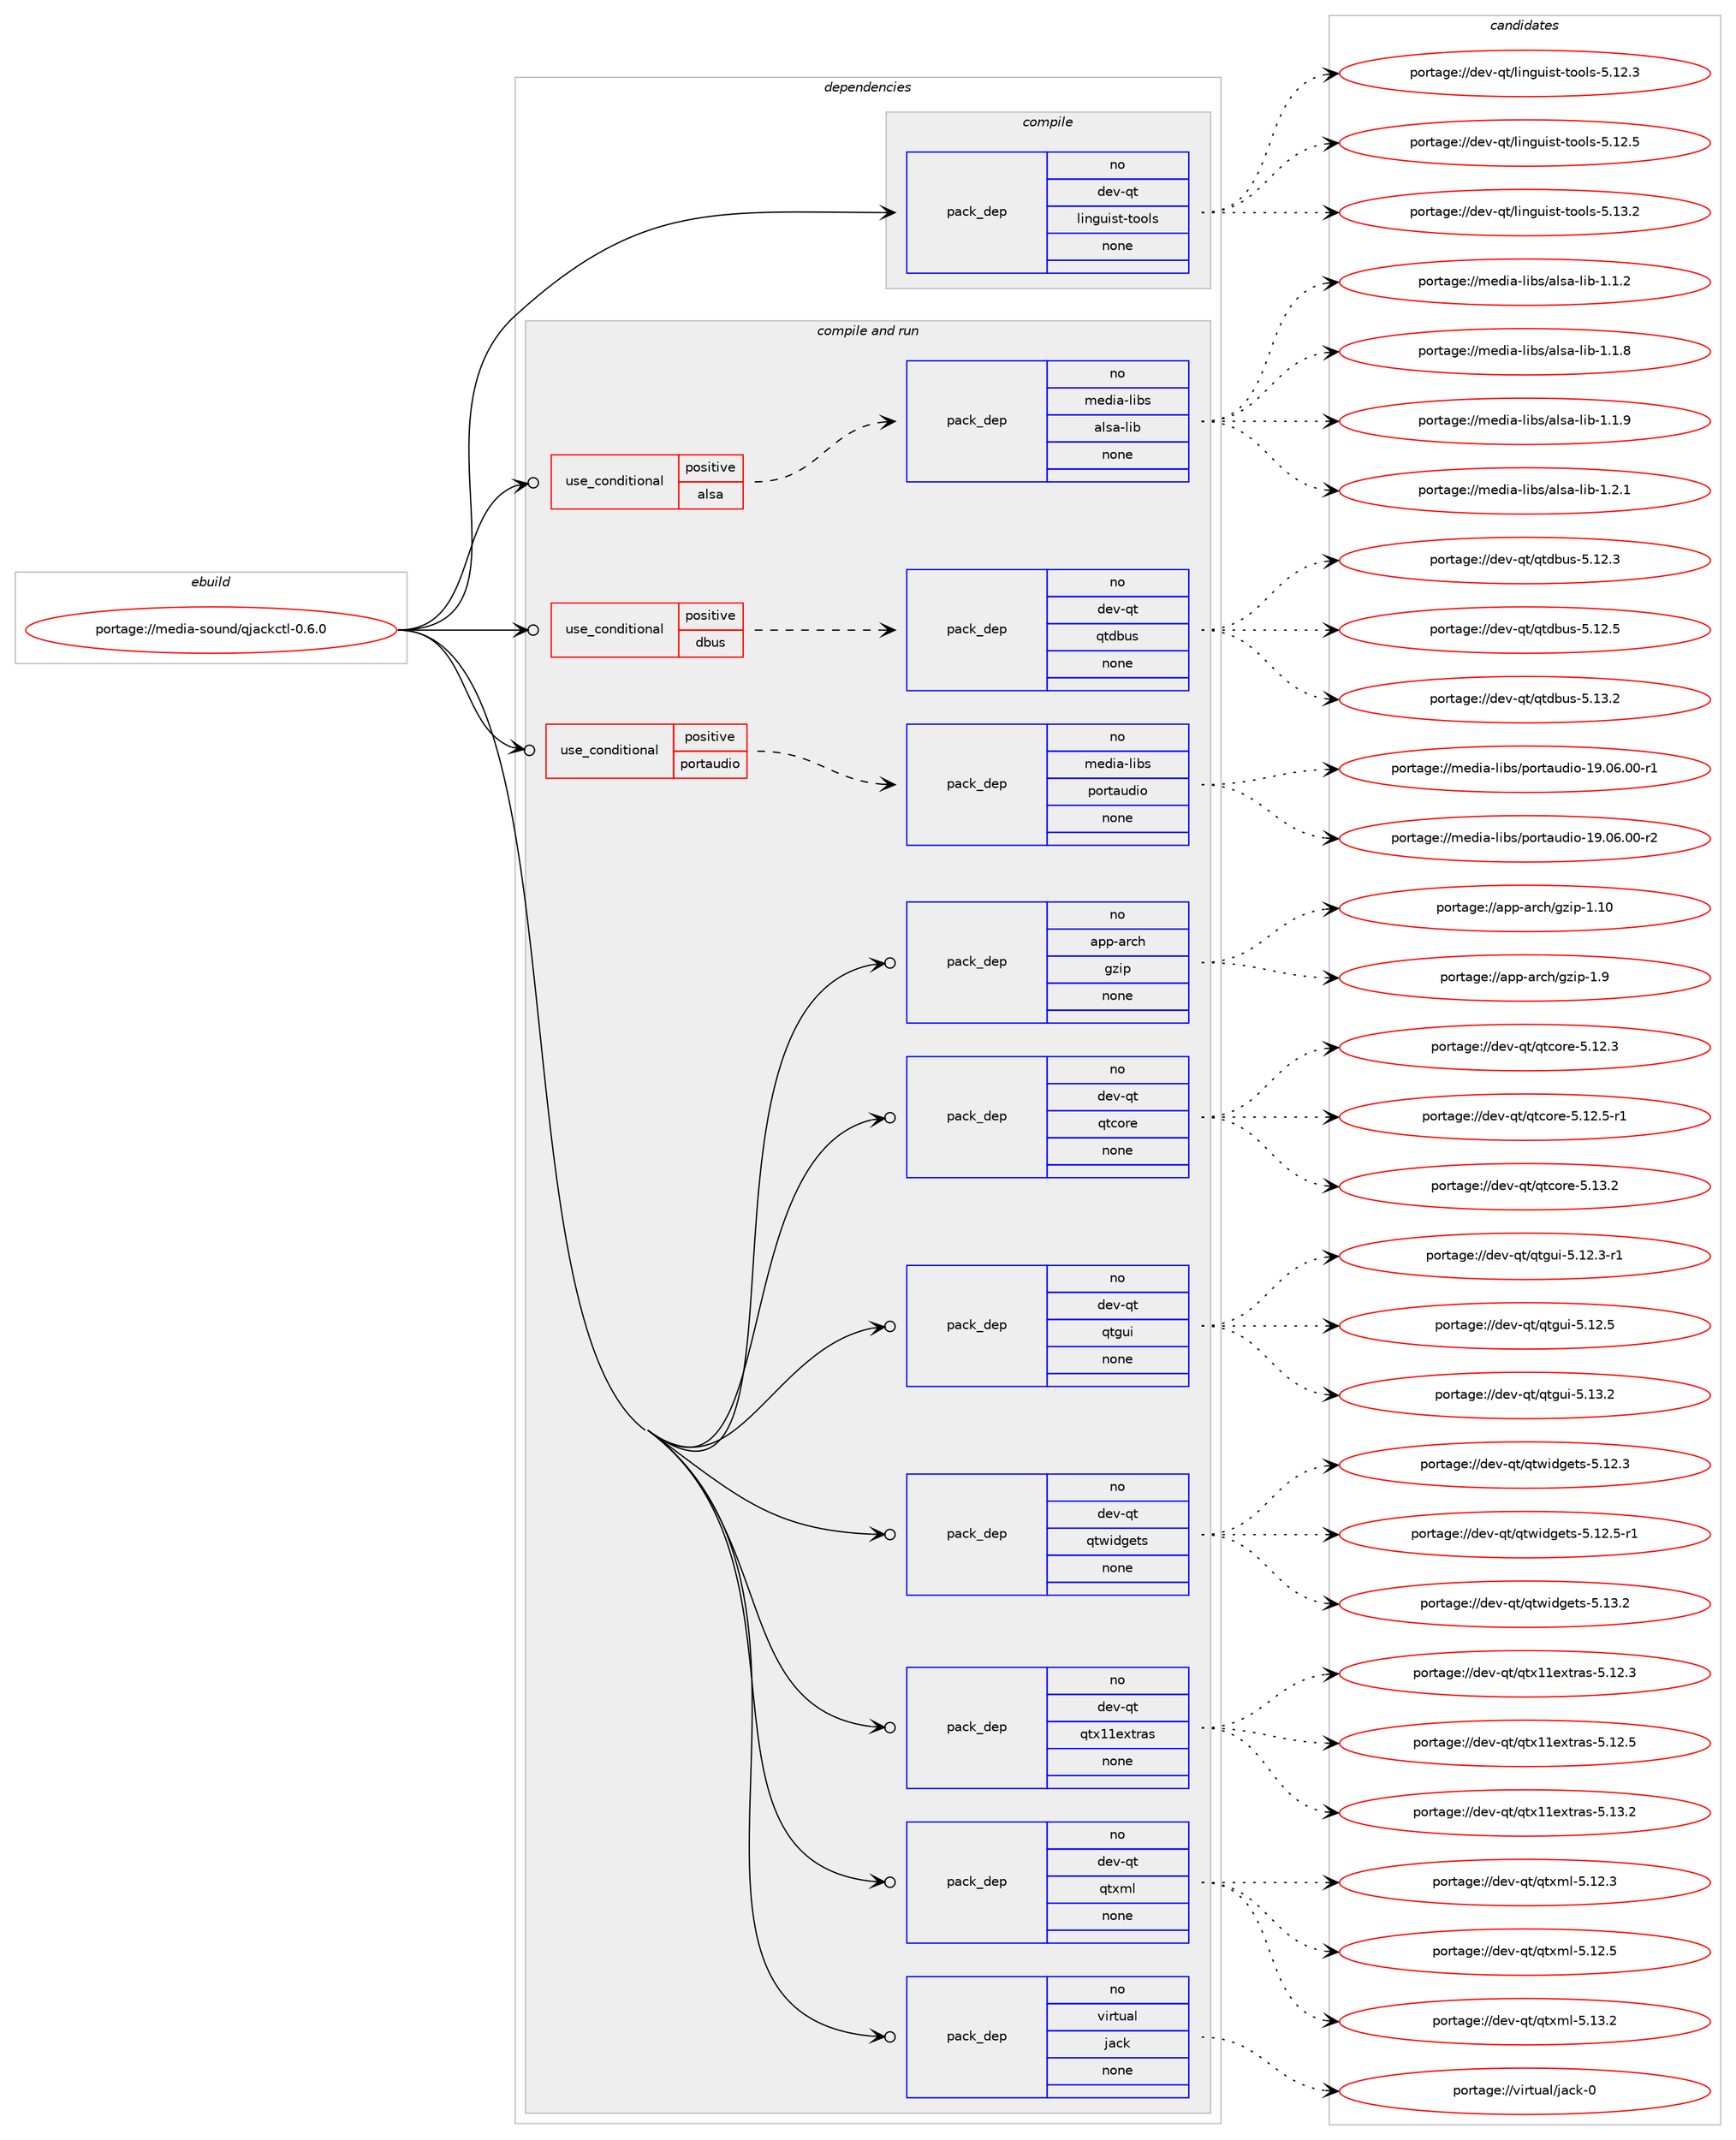 digraph prolog {

# *************
# Graph options
# *************

newrank=true;
concentrate=true;
compound=true;
graph [rankdir=LR,fontname=Helvetica,fontsize=10,ranksep=1.5];#, ranksep=2.5, nodesep=0.2];
edge  [arrowhead=vee];
node  [fontname=Helvetica,fontsize=10];

# **********
# The ebuild
# **********

subgraph cluster_leftcol {
color=gray;
rank=same;
label=<<i>ebuild</i>>;
id [label="portage://media-sound/qjackctl-0.6.0", color=red, width=4, href="../media-sound/qjackctl-0.6.0.svg"];
}

# ****************
# The dependencies
# ****************

subgraph cluster_midcol {
color=gray;
label=<<i>dependencies</i>>;
subgraph cluster_compile {
fillcolor="#eeeeee";
style=filled;
label=<<i>compile</i>>;
subgraph pack246612 {
dependency335479 [label=<<TABLE BORDER="0" CELLBORDER="1" CELLSPACING="0" CELLPADDING="4" WIDTH="220"><TR><TD ROWSPAN="6" CELLPADDING="30">pack_dep</TD></TR><TR><TD WIDTH="110">no</TD></TR><TR><TD>dev-qt</TD></TR><TR><TD>linguist-tools</TD></TR><TR><TD>none</TD></TR><TR><TD></TD></TR></TABLE>>, shape=none, color=blue];
}
id:e -> dependency335479:w [weight=20,style="solid",arrowhead="vee"];
}
subgraph cluster_compileandrun {
fillcolor="#eeeeee";
style=filled;
label=<<i>compile and run</i>>;
subgraph cond83355 {
dependency335480 [label=<<TABLE BORDER="0" CELLBORDER="1" CELLSPACING="0" CELLPADDING="4"><TR><TD ROWSPAN="3" CELLPADDING="10">use_conditional</TD></TR><TR><TD>positive</TD></TR><TR><TD>alsa</TD></TR></TABLE>>, shape=none, color=red];
subgraph pack246613 {
dependency335481 [label=<<TABLE BORDER="0" CELLBORDER="1" CELLSPACING="0" CELLPADDING="4" WIDTH="220"><TR><TD ROWSPAN="6" CELLPADDING="30">pack_dep</TD></TR><TR><TD WIDTH="110">no</TD></TR><TR><TD>media-libs</TD></TR><TR><TD>alsa-lib</TD></TR><TR><TD>none</TD></TR><TR><TD></TD></TR></TABLE>>, shape=none, color=blue];
}
dependency335480:e -> dependency335481:w [weight=20,style="dashed",arrowhead="vee"];
}
id:e -> dependency335480:w [weight=20,style="solid",arrowhead="odotvee"];
subgraph cond83356 {
dependency335482 [label=<<TABLE BORDER="0" CELLBORDER="1" CELLSPACING="0" CELLPADDING="4"><TR><TD ROWSPAN="3" CELLPADDING="10">use_conditional</TD></TR><TR><TD>positive</TD></TR><TR><TD>dbus</TD></TR></TABLE>>, shape=none, color=red];
subgraph pack246614 {
dependency335483 [label=<<TABLE BORDER="0" CELLBORDER="1" CELLSPACING="0" CELLPADDING="4" WIDTH="220"><TR><TD ROWSPAN="6" CELLPADDING="30">pack_dep</TD></TR><TR><TD WIDTH="110">no</TD></TR><TR><TD>dev-qt</TD></TR><TR><TD>qtdbus</TD></TR><TR><TD>none</TD></TR><TR><TD></TD></TR></TABLE>>, shape=none, color=blue];
}
dependency335482:e -> dependency335483:w [weight=20,style="dashed",arrowhead="vee"];
}
id:e -> dependency335482:w [weight=20,style="solid",arrowhead="odotvee"];
subgraph cond83357 {
dependency335484 [label=<<TABLE BORDER="0" CELLBORDER="1" CELLSPACING="0" CELLPADDING="4"><TR><TD ROWSPAN="3" CELLPADDING="10">use_conditional</TD></TR><TR><TD>positive</TD></TR><TR><TD>portaudio</TD></TR></TABLE>>, shape=none, color=red];
subgraph pack246615 {
dependency335485 [label=<<TABLE BORDER="0" CELLBORDER="1" CELLSPACING="0" CELLPADDING="4" WIDTH="220"><TR><TD ROWSPAN="6" CELLPADDING="30">pack_dep</TD></TR><TR><TD WIDTH="110">no</TD></TR><TR><TD>media-libs</TD></TR><TR><TD>portaudio</TD></TR><TR><TD>none</TD></TR><TR><TD></TD></TR></TABLE>>, shape=none, color=blue];
}
dependency335484:e -> dependency335485:w [weight=20,style="dashed",arrowhead="vee"];
}
id:e -> dependency335484:w [weight=20,style="solid",arrowhead="odotvee"];
subgraph pack246616 {
dependency335486 [label=<<TABLE BORDER="0" CELLBORDER="1" CELLSPACING="0" CELLPADDING="4" WIDTH="220"><TR><TD ROWSPAN="6" CELLPADDING="30">pack_dep</TD></TR><TR><TD WIDTH="110">no</TD></TR><TR><TD>app-arch</TD></TR><TR><TD>gzip</TD></TR><TR><TD>none</TD></TR><TR><TD></TD></TR></TABLE>>, shape=none, color=blue];
}
id:e -> dependency335486:w [weight=20,style="solid",arrowhead="odotvee"];
subgraph pack246617 {
dependency335487 [label=<<TABLE BORDER="0" CELLBORDER="1" CELLSPACING="0" CELLPADDING="4" WIDTH="220"><TR><TD ROWSPAN="6" CELLPADDING="30">pack_dep</TD></TR><TR><TD WIDTH="110">no</TD></TR><TR><TD>dev-qt</TD></TR><TR><TD>qtcore</TD></TR><TR><TD>none</TD></TR><TR><TD></TD></TR></TABLE>>, shape=none, color=blue];
}
id:e -> dependency335487:w [weight=20,style="solid",arrowhead="odotvee"];
subgraph pack246618 {
dependency335488 [label=<<TABLE BORDER="0" CELLBORDER="1" CELLSPACING="0" CELLPADDING="4" WIDTH="220"><TR><TD ROWSPAN="6" CELLPADDING="30">pack_dep</TD></TR><TR><TD WIDTH="110">no</TD></TR><TR><TD>dev-qt</TD></TR><TR><TD>qtgui</TD></TR><TR><TD>none</TD></TR><TR><TD></TD></TR></TABLE>>, shape=none, color=blue];
}
id:e -> dependency335488:w [weight=20,style="solid",arrowhead="odotvee"];
subgraph pack246619 {
dependency335489 [label=<<TABLE BORDER="0" CELLBORDER="1" CELLSPACING="0" CELLPADDING="4" WIDTH="220"><TR><TD ROWSPAN="6" CELLPADDING="30">pack_dep</TD></TR><TR><TD WIDTH="110">no</TD></TR><TR><TD>dev-qt</TD></TR><TR><TD>qtwidgets</TD></TR><TR><TD>none</TD></TR><TR><TD></TD></TR></TABLE>>, shape=none, color=blue];
}
id:e -> dependency335489:w [weight=20,style="solid",arrowhead="odotvee"];
subgraph pack246620 {
dependency335490 [label=<<TABLE BORDER="0" CELLBORDER="1" CELLSPACING="0" CELLPADDING="4" WIDTH="220"><TR><TD ROWSPAN="6" CELLPADDING="30">pack_dep</TD></TR><TR><TD WIDTH="110">no</TD></TR><TR><TD>dev-qt</TD></TR><TR><TD>qtx11extras</TD></TR><TR><TD>none</TD></TR><TR><TD></TD></TR></TABLE>>, shape=none, color=blue];
}
id:e -> dependency335490:w [weight=20,style="solid",arrowhead="odotvee"];
subgraph pack246621 {
dependency335491 [label=<<TABLE BORDER="0" CELLBORDER="1" CELLSPACING="0" CELLPADDING="4" WIDTH="220"><TR><TD ROWSPAN="6" CELLPADDING="30">pack_dep</TD></TR><TR><TD WIDTH="110">no</TD></TR><TR><TD>dev-qt</TD></TR><TR><TD>qtxml</TD></TR><TR><TD>none</TD></TR><TR><TD></TD></TR></TABLE>>, shape=none, color=blue];
}
id:e -> dependency335491:w [weight=20,style="solid",arrowhead="odotvee"];
subgraph pack246622 {
dependency335492 [label=<<TABLE BORDER="0" CELLBORDER="1" CELLSPACING="0" CELLPADDING="4" WIDTH="220"><TR><TD ROWSPAN="6" CELLPADDING="30">pack_dep</TD></TR><TR><TD WIDTH="110">no</TD></TR><TR><TD>virtual</TD></TR><TR><TD>jack</TD></TR><TR><TD>none</TD></TR><TR><TD></TD></TR></TABLE>>, shape=none, color=blue];
}
id:e -> dependency335492:w [weight=20,style="solid",arrowhead="odotvee"];
}
subgraph cluster_run {
fillcolor="#eeeeee";
style=filled;
label=<<i>run</i>>;
}
}

# **************
# The candidates
# **************

subgraph cluster_choices {
rank=same;
color=gray;
label=<<i>candidates</i>>;

subgraph choice246612 {
color=black;
nodesep=1;
choiceportage10010111845113116471081051101031171051151164511611111110811545534649504651 [label="portage://dev-qt/linguist-tools-5.12.3", color=red, width=4,href="../dev-qt/linguist-tools-5.12.3.svg"];
choiceportage10010111845113116471081051101031171051151164511611111110811545534649504653 [label="portage://dev-qt/linguist-tools-5.12.5", color=red, width=4,href="../dev-qt/linguist-tools-5.12.5.svg"];
choiceportage10010111845113116471081051101031171051151164511611111110811545534649514650 [label="portage://dev-qt/linguist-tools-5.13.2", color=red, width=4,href="../dev-qt/linguist-tools-5.13.2.svg"];
dependency335479:e -> choiceportage10010111845113116471081051101031171051151164511611111110811545534649504651:w [style=dotted,weight="100"];
dependency335479:e -> choiceportage10010111845113116471081051101031171051151164511611111110811545534649504653:w [style=dotted,weight="100"];
dependency335479:e -> choiceportage10010111845113116471081051101031171051151164511611111110811545534649514650:w [style=dotted,weight="100"];
}
subgraph choice246613 {
color=black;
nodesep=1;
choiceportage1091011001059745108105981154797108115974510810598454946494650 [label="portage://media-libs/alsa-lib-1.1.2", color=red, width=4,href="../media-libs/alsa-lib-1.1.2.svg"];
choiceportage1091011001059745108105981154797108115974510810598454946494656 [label="portage://media-libs/alsa-lib-1.1.8", color=red, width=4,href="../media-libs/alsa-lib-1.1.8.svg"];
choiceportage1091011001059745108105981154797108115974510810598454946494657 [label="portage://media-libs/alsa-lib-1.1.9", color=red, width=4,href="../media-libs/alsa-lib-1.1.9.svg"];
choiceportage1091011001059745108105981154797108115974510810598454946504649 [label="portage://media-libs/alsa-lib-1.2.1", color=red, width=4,href="../media-libs/alsa-lib-1.2.1.svg"];
dependency335481:e -> choiceportage1091011001059745108105981154797108115974510810598454946494650:w [style=dotted,weight="100"];
dependency335481:e -> choiceportage1091011001059745108105981154797108115974510810598454946494656:w [style=dotted,weight="100"];
dependency335481:e -> choiceportage1091011001059745108105981154797108115974510810598454946494657:w [style=dotted,weight="100"];
dependency335481:e -> choiceportage1091011001059745108105981154797108115974510810598454946504649:w [style=dotted,weight="100"];
}
subgraph choice246614 {
color=black;
nodesep=1;
choiceportage10010111845113116471131161009811711545534649504651 [label="portage://dev-qt/qtdbus-5.12.3", color=red, width=4,href="../dev-qt/qtdbus-5.12.3.svg"];
choiceportage10010111845113116471131161009811711545534649504653 [label="portage://dev-qt/qtdbus-5.12.5", color=red, width=4,href="../dev-qt/qtdbus-5.12.5.svg"];
choiceportage10010111845113116471131161009811711545534649514650 [label="portage://dev-qt/qtdbus-5.13.2", color=red, width=4,href="../dev-qt/qtdbus-5.13.2.svg"];
dependency335483:e -> choiceportage10010111845113116471131161009811711545534649504651:w [style=dotted,weight="100"];
dependency335483:e -> choiceportage10010111845113116471131161009811711545534649504653:w [style=dotted,weight="100"];
dependency335483:e -> choiceportage10010111845113116471131161009811711545534649514650:w [style=dotted,weight="100"];
}
subgraph choice246615 {
color=black;
nodesep=1;
choiceportage10910110010597451081059811547112111114116971171001051114549574648544648484511449 [label="portage://media-libs/portaudio-19.06.00-r1", color=red, width=4,href="../media-libs/portaudio-19.06.00-r1.svg"];
choiceportage10910110010597451081059811547112111114116971171001051114549574648544648484511450 [label="portage://media-libs/portaudio-19.06.00-r2", color=red, width=4,href="../media-libs/portaudio-19.06.00-r2.svg"];
dependency335485:e -> choiceportage10910110010597451081059811547112111114116971171001051114549574648544648484511449:w [style=dotted,weight="100"];
dependency335485:e -> choiceportage10910110010597451081059811547112111114116971171001051114549574648544648484511450:w [style=dotted,weight="100"];
}
subgraph choice246616 {
color=black;
nodesep=1;
choiceportage97112112459711499104471031221051124549464948 [label="portage://app-arch/gzip-1.10", color=red, width=4,href="../app-arch/gzip-1.10.svg"];
choiceportage971121124597114991044710312210511245494657 [label="portage://app-arch/gzip-1.9", color=red, width=4,href="../app-arch/gzip-1.9.svg"];
dependency335486:e -> choiceportage97112112459711499104471031221051124549464948:w [style=dotted,weight="100"];
dependency335486:e -> choiceportage971121124597114991044710312210511245494657:w [style=dotted,weight="100"];
}
subgraph choice246617 {
color=black;
nodesep=1;
choiceportage10010111845113116471131169911111410145534649504651 [label="portage://dev-qt/qtcore-5.12.3", color=red, width=4,href="../dev-qt/qtcore-5.12.3.svg"];
choiceportage100101118451131164711311699111114101455346495046534511449 [label="portage://dev-qt/qtcore-5.12.5-r1", color=red, width=4,href="../dev-qt/qtcore-5.12.5-r1.svg"];
choiceportage10010111845113116471131169911111410145534649514650 [label="portage://dev-qt/qtcore-5.13.2", color=red, width=4,href="../dev-qt/qtcore-5.13.2.svg"];
dependency335487:e -> choiceportage10010111845113116471131169911111410145534649504651:w [style=dotted,weight="100"];
dependency335487:e -> choiceportage100101118451131164711311699111114101455346495046534511449:w [style=dotted,weight="100"];
dependency335487:e -> choiceportage10010111845113116471131169911111410145534649514650:w [style=dotted,weight="100"];
}
subgraph choice246618 {
color=black;
nodesep=1;
choiceportage1001011184511311647113116103117105455346495046514511449 [label="portage://dev-qt/qtgui-5.12.3-r1", color=red, width=4,href="../dev-qt/qtgui-5.12.3-r1.svg"];
choiceportage100101118451131164711311610311710545534649504653 [label="portage://dev-qt/qtgui-5.12.5", color=red, width=4,href="../dev-qt/qtgui-5.12.5.svg"];
choiceportage100101118451131164711311610311710545534649514650 [label="portage://dev-qt/qtgui-5.13.2", color=red, width=4,href="../dev-qt/qtgui-5.13.2.svg"];
dependency335488:e -> choiceportage1001011184511311647113116103117105455346495046514511449:w [style=dotted,weight="100"];
dependency335488:e -> choiceportage100101118451131164711311610311710545534649504653:w [style=dotted,weight="100"];
dependency335488:e -> choiceportage100101118451131164711311610311710545534649514650:w [style=dotted,weight="100"];
}
subgraph choice246619 {
color=black;
nodesep=1;
choiceportage100101118451131164711311611910510010310111611545534649504651 [label="portage://dev-qt/qtwidgets-5.12.3", color=red, width=4,href="../dev-qt/qtwidgets-5.12.3.svg"];
choiceportage1001011184511311647113116119105100103101116115455346495046534511449 [label="portage://dev-qt/qtwidgets-5.12.5-r1", color=red, width=4,href="../dev-qt/qtwidgets-5.12.5-r1.svg"];
choiceportage100101118451131164711311611910510010310111611545534649514650 [label="portage://dev-qt/qtwidgets-5.13.2", color=red, width=4,href="../dev-qt/qtwidgets-5.13.2.svg"];
dependency335489:e -> choiceportage100101118451131164711311611910510010310111611545534649504651:w [style=dotted,weight="100"];
dependency335489:e -> choiceportage1001011184511311647113116119105100103101116115455346495046534511449:w [style=dotted,weight="100"];
dependency335489:e -> choiceportage100101118451131164711311611910510010310111611545534649514650:w [style=dotted,weight="100"];
}
subgraph choice246620 {
color=black;
nodesep=1;
choiceportage100101118451131164711311612049491011201161149711545534649504651 [label="portage://dev-qt/qtx11extras-5.12.3", color=red, width=4,href="../dev-qt/qtx11extras-5.12.3.svg"];
choiceportage100101118451131164711311612049491011201161149711545534649504653 [label="portage://dev-qt/qtx11extras-5.12.5", color=red, width=4,href="../dev-qt/qtx11extras-5.12.5.svg"];
choiceportage100101118451131164711311612049491011201161149711545534649514650 [label="portage://dev-qt/qtx11extras-5.13.2", color=red, width=4,href="../dev-qt/qtx11extras-5.13.2.svg"];
dependency335490:e -> choiceportage100101118451131164711311612049491011201161149711545534649504651:w [style=dotted,weight="100"];
dependency335490:e -> choiceportage100101118451131164711311612049491011201161149711545534649504653:w [style=dotted,weight="100"];
dependency335490:e -> choiceportage100101118451131164711311612049491011201161149711545534649514650:w [style=dotted,weight="100"];
}
subgraph choice246621 {
color=black;
nodesep=1;
choiceportage100101118451131164711311612010910845534649504651 [label="portage://dev-qt/qtxml-5.12.3", color=red, width=4,href="../dev-qt/qtxml-5.12.3.svg"];
choiceportage100101118451131164711311612010910845534649504653 [label="portage://dev-qt/qtxml-5.12.5", color=red, width=4,href="../dev-qt/qtxml-5.12.5.svg"];
choiceportage100101118451131164711311612010910845534649514650 [label="portage://dev-qt/qtxml-5.13.2", color=red, width=4,href="../dev-qt/qtxml-5.13.2.svg"];
dependency335491:e -> choiceportage100101118451131164711311612010910845534649504651:w [style=dotted,weight="100"];
dependency335491:e -> choiceportage100101118451131164711311612010910845534649504653:w [style=dotted,weight="100"];
dependency335491:e -> choiceportage100101118451131164711311612010910845534649514650:w [style=dotted,weight="100"];
}
subgraph choice246622 {
color=black;
nodesep=1;
choiceportage118105114116117971084710697991074548 [label="portage://virtual/jack-0", color=red, width=4,href="../virtual/jack-0.svg"];
dependency335492:e -> choiceportage118105114116117971084710697991074548:w [style=dotted,weight="100"];
}
}

}
